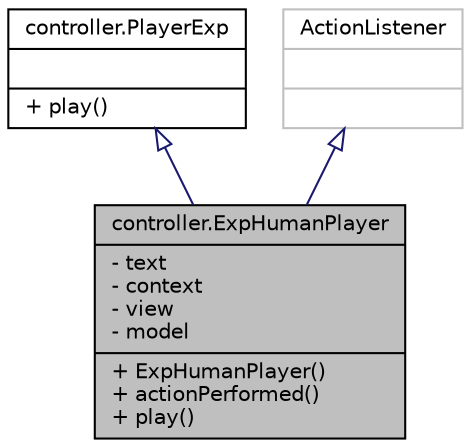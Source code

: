 digraph "controller.ExpHumanPlayer"
{
  edge [fontname="Helvetica",fontsize="10",labelfontname="Helvetica",labelfontsize="10"];
  node [fontname="Helvetica",fontsize="10",shape=record];
  Node1 [label="{controller.ExpHumanPlayer\n|- text\l- context\l- view\l- model\l|+ ExpHumanPlayer()\l+ actionPerformed()\l+ play()\l}",height=0.2,width=0.4,color="black", fillcolor="grey75", style="filled" fontcolor="black"];
  Node2 -> Node1 [dir="back",color="midnightblue",fontsize="10",style="solid",arrowtail="onormal",fontname="Helvetica"];
  Node2 [label="{controller.PlayerExp\n||+ play()\l}",height=0.2,width=0.4,color="black", fillcolor="white", style="filled",URL="$interfacecontroller_1_1_player_exp.html"];
  Node3 -> Node1 [dir="back",color="midnightblue",fontsize="10",style="solid",arrowtail="onormal",fontname="Helvetica"];
  Node3 [label="{ActionListener\n||}",height=0.2,width=0.4,color="grey75", fillcolor="white", style="filled"];
}
